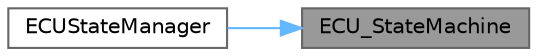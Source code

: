 digraph "ECU_StateMachine"
{
 // LATEX_PDF_SIZE
  bgcolor="transparent";
  edge [fontname=Helvetica,fontsize=10,labelfontname=Helvetica,labelfontsize=10];
  node [fontname=Helvetica,fontsize=10,shape=box,height=0.2,width=0.4];
  rankdir="RL";
  Node1 [id="Node000001",label="ECU_StateMachine",height=0.2,width=0.4,color="gray40", fillcolor="grey60", style="filled", fontcolor="black",tooltip="Handles the main state machine logic of the ECU."];
  Node1 -> Node2 [id="edge1_Node000001_Node000002",dir="back",color="steelblue1",style="solid",tooltip=" "];
  Node2 [id="Node000002",label="ECUStateManager",height=0.2,width=0.4,color="grey40", fillcolor="white", style="filled",URL="$_e_c_u_state_manager_8c.html#a7764171fe81dec190c6942811cf616f6",tooltip="Main function to manage ECU states."];
}

